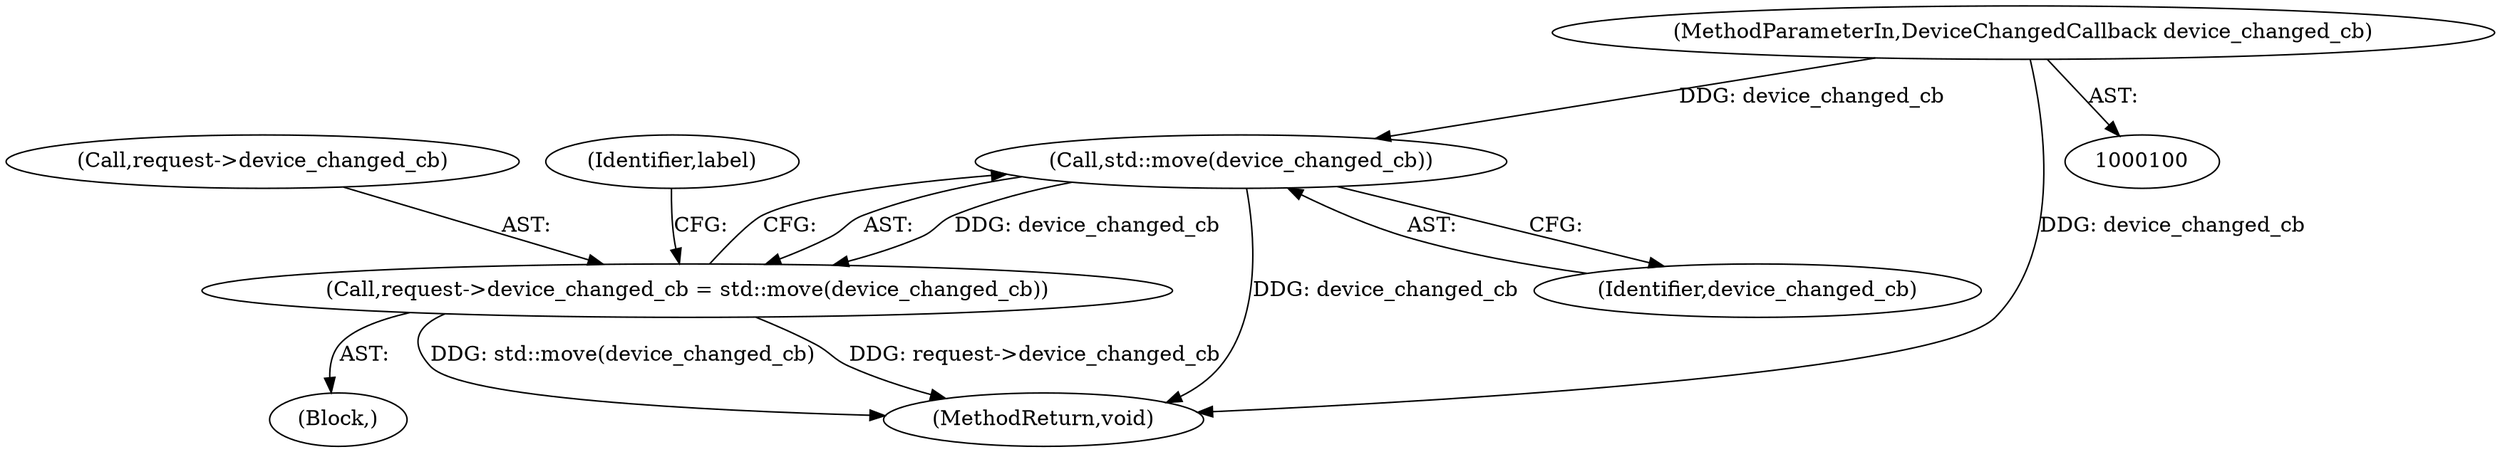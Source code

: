 digraph "0_Chrome_971548cdca2d4c0a6fedd3db0c94372c2a27eac3_13@API" {
"1000127" [label="(Call,std::move(device_changed_cb))"];
"1000110" [label="(MethodParameterIn,DeviceChangedCallback device_changed_cb)"];
"1000123" [label="(Call,request->device_changed_cb = std::move(device_changed_cb))"];
"1000127" [label="(Call,std::move(device_changed_cb))"];
"1000128" [label="(Identifier,device_changed_cb)"];
"1000110" [label="(MethodParameterIn,DeviceChangedCallback device_changed_cb)"];
"1000124" [label="(Call,request->device_changed_cb)"];
"1000111" [label="(Block,)"];
"1000123" [label="(Call,request->device_changed_cb = std::move(device_changed_cb))"];
"1000131" [label="(Identifier,label)"];
"1000158" [label="(MethodReturn,void)"];
"1000127" -> "1000123"  [label="AST: "];
"1000127" -> "1000128"  [label="CFG: "];
"1000128" -> "1000127"  [label="AST: "];
"1000123" -> "1000127"  [label="CFG: "];
"1000127" -> "1000158"  [label="DDG: device_changed_cb"];
"1000127" -> "1000123"  [label="DDG: device_changed_cb"];
"1000110" -> "1000127"  [label="DDG: device_changed_cb"];
"1000110" -> "1000100"  [label="AST: "];
"1000110" -> "1000158"  [label="DDG: device_changed_cb"];
"1000123" -> "1000111"  [label="AST: "];
"1000124" -> "1000123"  [label="AST: "];
"1000131" -> "1000123"  [label="CFG: "];
"1000123" -> "1000158"  [label="DDG: std::move(device_changed_cb)"];
"1000123" -> "1000158"  [label="DDG: request->device_changed_cb"];
}
